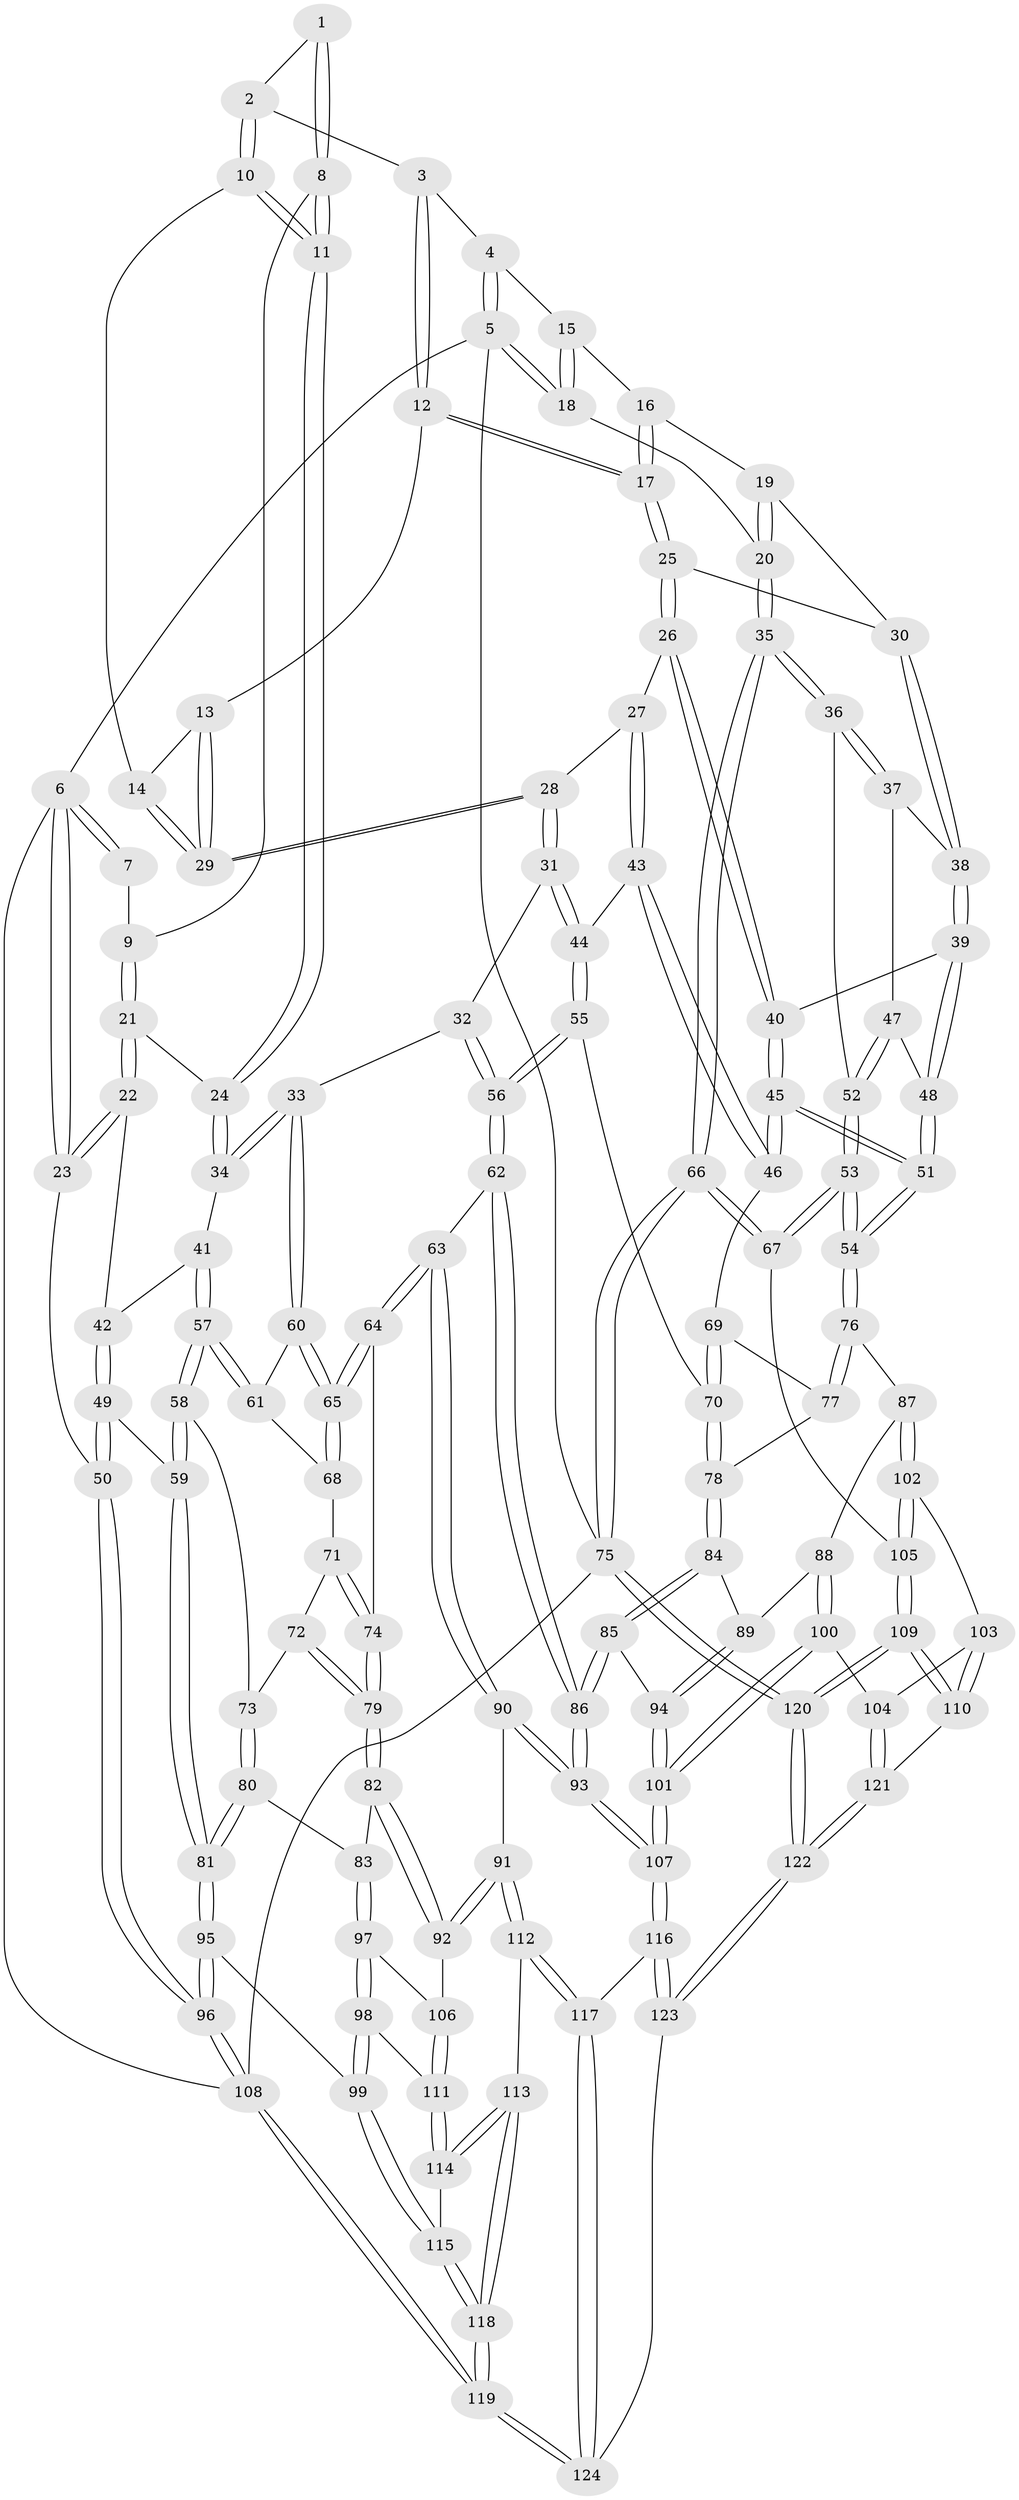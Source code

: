 // coarse degree distribution, {4: 0.3372093023255814, 3: 0.05813953488372093, 7: 0.046511627906976744, 5: 0.38372093023255816, 6: 0.1511627906976744, 2: 0.011627906976744186, 8: 0.011627906976744186}
// Generated by graph-tools (version 1.1) at 2025/07/03/04/25 22:07:01]
// undirected, 124 vertices, 307 edges
graph export_dot {
graph [start="1"]
  node [color=gray90,style=filled];
  1 [pos="+0.22680668781099497+0"];
  2 [pos="+0.4223881915811012+0"];
  3 [pos="+0.6958704797492034+0"];
  4 [pos="+0.7827921863053441+0"];
  5 [pos="+1+0"];
  6 [pos="+0+0"];
  7 [pos="+0.0074412709297590075+0"];
  8 [pos="+0.23821112748961656+0.040157402627372586"];
  9 [pos="+0.1603893549752509+0.1269430560757667"];
  10 [pos="+0.3962978416796194+0.14540426842268667"];
  11 [pos="+0.3808230743144627+0.15547644196802152"];
  12 [pos="+0.6369831698777334+0.10169456562868352"];
  13 [pos="+0.6214929498317373+0.10845160052854613"];
  14 [pos="+0.41778664910854285+0.15230789668204844"];
  15 [pos="+0.8424977832004039+0.08192069950458629"];
  16 [pos="+0.8441135728875415+0.11901805401929912"];
  17 [pos="+0.6925934045308239+0.18594920607575022"];
  18 [pos="+1+0.10138425590342545"];
  19 [pos="+0.8911064976861015+0.1878610127410002"];
  20 [pos="+1+0.2520462623735515"];
  21 [pos="+0.15328538231933853+0.1925046254504453"];
  22 [pos="+0+0.23369567061601065"];
  23 [pos="+0+0.22887169445951533"];
  24 [pos="+0.28579627492293697+0.2496197744522034"];
  25 [pos="+0.701955900280362+0.2734083985353369"];
  26 [pos="+0.6803689287409681+0.3218031910164828"];
  27 [pos="+0.6706566642566127+0.32863292143084705"];
  28 [pos="+0.5663253227717269+0.33283011388465494"];
  29 [pos="+0.5379894759614633+0.28150559363193434"];
  30 [pos="+0.8395853068354591+0.2460404194265352"];
  31 [pos="+0.49581990507623486+0.40224433025348777"];
  32 [pos="+0.4929452895863767+0.4037397405277523"];
  33 [pos="+0.4157770823041242+0.41377447222395025"];
  34 [pos="+0.2942953571099351+0.3177953244376612"];
  35 [pos="+1+0.25273828940542997"];
  36 [pos="+1+0.3374229320055738"];
  37 [pos="+0.9334814805571796+0.373618039665931"];
  38 [pos="+0.8858193348254607+0.3758783151435708"];
  39 [pos="+0.845979605000933+0.39914301469844804"];
  40 [pos="+0.8367661476761933+0.4024776960657413"];
  41 [pos="+0.2099438526794093+0.41773499623523125"];
  42 [pos="+0.14863620684394832+0.40123018322757337"];
  43 [pos="+0.6806069175346164+0.47142600206779683"];
  44 [pos="+0.6272089635459572+0.5150365739676537"];
  45 [pos="+0.7926646350294317+0.5297139403088521"];
  46 [pos="+0.779421607379053+0.5302940836427398"];
  47 [pos="+0.924235845941627+0.488627548600975"];
  48 [pos="+0.8981581342696433+0.48172856555899407"];
  49 [pos="+0+0.5341738661244416"];
  50 [pos="+0+0.5248149718509795"];
  51 [pos="+0.8260682406341191+0.5578351659281814"];
  52 [pos="+0.9472431667810466+0.5225613351861698"];
  53 [pos="+0.9377833064981029+0.6711397045224592"];
  54 [pos="+0.9203454913169591+0.6624251212850466"];
  55 [pos="+0.5966485388113757+0.5954634031799985"];
  56 [pos="+0.5421079554352638+0.6043087722215709"];
  57 [pos="+0.20167060664228217+0.5009836978655677"];
  58 [pos="+0.1887167505146595+0.5195397986384661"];
  59 [pos="+0+0.5410968255932249"];
  60 [pos="+0.396526218295971+0.4858888979977196"];
  61 [pos="+0.27492720448706914+0.5211930509480617"];
  62 [pos="+0.51439044807921+0.6218603311336387"];
  63 [pos="+0.4781034984783475+0.6276837548020302"];
  64 [pos="+0.42664343737837784+0.6085986373527976"];
  65 [pos="+0.40237444256045624+0.5274635533187928"];
  66 [pos="+1+0.7279513984948827"];
  67 [pos="+0.9880041645815179+0.7184816915407609"];
  68 [pos="+0.3047847786413252+0.5635162727598165"];
  69 [pos="+0.7658618758458146+0.5442079757559947"];
  70 [pos="+0.6074824265567353+0.6026602177688686"];
  71 [pos="+0.3069573276017106+0.573840262251208"];
  72 [pos="+0.22338300197325645+0.6122296479446224"];
  73 [pos="+0.19889296540860493+0.6027811618621478"];
  74 [pos="+0.35099178670556486+0.6484365055489184"];
  75 [pos="+1+1"];
  76 [pos="+0.7705917703133365+0.682471982260095"];
  77 [pos="+0.721587798999267+0.6249956072243764"];
  78 [pos="+0.6412911256090841+0.6383459402950532"];
  79 [pos="+0.3295111704489151+0.6714644941206194"];
  80 [pos="+0.1620968145750906+0.6612277310461673"];
  81 [pos="+0.11149360353691112+0.6772715217837482"];
  82 [pos="+0.3265589785937141+0.686232361030109"];
  83 [pos="+0.19815528636870083+0.7049463930667612"];
  84 [pos="+0.6457555959104172+0.6556218976735653"];
  85 [pos="+0.587896348374035+0.7263774279043116"];
  86 [pos="+0.5594757463032851+0.7306493048421655"];
  87 [pos="+0.7293219336587958+0.7161377284126077"];
  88 [pos="+0.6958707058371966+0.7151838991810625"];
  89 [pos="+0.6691354104626672+0.6974818979829657"];
  90 [pos="+0.44872424672851813+0.790290570383915"];
  91 [pos="+0.40488995277610973+0.7945179265679158"];
  92 [pos="+0.32997171718694496+0.7333320630048678"];
  93 [pos="+0.526782750453012+0.8356355360008487"];
  94 [pos="+0.6270532354931567+0.7455502737098517"];
  95 [pos="+0.07594903601232399+0.807235200911129"];
  96 [pos="+0+0.923735242022477"];
  97 [pos="+0.20388390197564993+0.7300766273516154"];
  98 [pos="+0.16462156259415428+0.7992148371206197"];
  99 [pos="+0.1223964406110163+0.8237033975777893"];
  100 [pos="+0.6570614845142074+0.8514281366502618"];
  101 [pos="+0.6330289580221131+0.8518615622983756"];
  102 [pos="+0.7515305727957103+0.7742626752438169"];
  103 [pos="+0.7428488505323879+0.7896759219021094"];
  104 [pos="+0.666552473361843+0.8540815748611598"];
  105 [pos="+0.9404044728408272+0.7701230121984721"];
  106 [pos="+0.27805936259277436+0.7743163967909048"];
  107 [pos="+0.5551415472331903+0.8757006145252608"];
  108 [pos="+0+1"];
  109 [pos="+0.8724370322082027+0.8806329717382957"];
  110 [pos="+0.8396502952148477+0.8840724150054576"];
  111 [pos="+0.2654493103317306+0.8043314577455802"];
  112 [pos="+0.33628596372027575+0.9127878367559403"];
  113 [pos="+0.3155600150410812+0.9050130495585554"];
  114 [pos="+0.26685766535549743+0.8149334630811209"];
  115 [pos="+0.17006868648976417+0.8902284680796753"];
  116 [pos="+0.5546021894936208+0.8773941625013302"];
  117 [pos="+0.34787475733172385+0.9319467365577625"];
  118 [pos="+0.18575116454230922+0.9334498227233101"];
  119 [pos="+0+1"];
  120 [pos="+0.9963335245986031+1"];
  121 [pos="+0.7364417164674233+0.909575801683893"];
  122 [pos="+0.6817168593273136+1"];
  123 [pos="+0.5388281471102305+1"];
  124 [pos="+0.4051020445906139+1"];
  1 -- 2;
  1 -- 8;
  1 -- 8;
  2 -- 3;
  2 -- 10;
  2 -- 10;
  3 -- 4;
  3 -- 12;
  3 -- 12;
  4 -- 5;
  4 -- 5;
  4 -- 15;
  5 -- 6;
  5 -- 18;
  5 -- 18;
  5 -- 75;
  6 -- 7;
  6 -- 7;
  6 -- 23;
  6 -- 23;
  6 -- 108;
  7 -- 9;
  8 -- 9;
  8 -- 11;
  8 -- 11;
  9 -- 21;
  9 -- 21;
  10 -- 11;
  10 -- 11;
  10 -- 14;
  11 -- 24;
  11 -- 24;
  12 -- 13;
  12 -- 17;
  12 -- 17;
  13 -- 14;
  13 -- 29;
  13 -- 29;
  14 -- 29;
  14 -- 29;
  15 -- 16;
  15 -- 18;
  15 -- 18;
  16 -- 17;
  16 -- 17;
  16 -- 19;
  17 -- 25;
  17 -- 25;
  18 -- 20;
  19 -- 20;
  19 -- 20;
  19 -- 30;
  20 -- 35;
  20 -- 35;
  21 -- 22;
  21 -- 22;
  21 -- 24;
  22 -- 23;
  22 -- 23;
  22 -- 42;
  23 -- 50;
  24 -- 34;
  24 -- 34;
  25 -- 26;
  25 -- 26;
  25 -- 30;
  26 -- 27;
  26 -- 40;
  26 -- 40;
  27 -- 28;
  27 -- 43;
  27 -- 43;
  28 -- 29;
  28 -- 29;
  28 -- 31;
  28 -- 31;
  30 -- 38;
  30 -- 38;
  31 -- 32;
  31 -- 44;
  31 -- 44;
  32 -- 33;
  32 -- 56;
  32 -- 56;
  33 -- 34;
  33 -- 34;
  33 -- 60;
  33 -- 60;
  34 -- 41;
  35 -- 36;
  35 -- 36;
  35 -- 66;
  35 -- 66;
  36 -- 37;
  36 -- 37;
  36 -- 52;
  37 -- 38;
  37 -- 47;
  38 -- 39;
  38 -- 39;
  39 -- 40;
  39 -- 48;
  39 -- 48;
  40 -- 45;
  40 -- 45;
  41 -- 42;
  41 -- 57;
  41 -- 57;
  42 -- 49;
  42 -- 49;
  43 -- 44;
  43 -- 46;
  43 -- 46;
  44 -- 55;
  44 -- 55;
  45 -- 46;
  45 -- 46;
  45 -- 51;
  45 -- 51;
  46 -- 69;
  47 -- 48;
  47 -- 52;
  47 -- 52;
  48 -- 51;
  48 -- 51;
  49 -- 50;
  49 -- 50;
  49 -- 59;
  50 -- 96;
  50 -- 96;
  51 -- 54;
  51 -- 54;
  52 -- 53;
  52 -- 53;
  53 -- 54;
  53 -- 54;
  53 -- 67;
  53 -- 67;
  54 -- 76;
  54 -- 76;
  55 -- 56;
  55 -- 56;
  55 -- 70;
  56 -- 62;
  56 -- 62;
  57 -- 58;
  57 -- 58;
  57 -- 61;
  57 -- 61;
  58 -- 59;
  58 -- 59;
  58 -- 73;
  59 -- 81;
  59 -- 81;
  60 -- 61;
  60 -- 65;
  60 -- 65;
  61 -- 68;
  62 -- 63;
  62 -- 86;
  62 -- 86;
  63 -- 64;
  63 -- 64;
  63 -- 90;
  63 -- 90;
  64 -- 65;
  64 -- 65;
  64 -- 74;
  65 -- 68;
  65 -- 68;
  66 -- 67;
  66 -- 67;
  66 -- 75;
  66 -- 75;
  67 -- 105;
  68 -- 71;
  69 -- 70;
  69 -- 70;
  69 -- 77;
  70 -- 78;
  70 -- 78;
  71 -- 72;
  71 -- 74;
  71 -- 74;
  72 -- 73;
  72 -- 79;
  72 -- 79;
  73 -- 80;
  73 -- 80;
  74 -- 79;
  74 -- 79;
  75 -- 120;
  75 -- 120;
  75 -- 108;
  76 -- 77;
  76 -- 77;
  76 -- 87;
  77 -- 78;
  78 -- 84;
  78 -- 84;
  79 -- 82;
  79 -- 82;
  80 -- 81;
  80 -- 81;
  80 -- 83;
  81 -- 95;
  81 -- 95;
  82 -- 83;
  82 -- 92;
  82 -- 92;
  83 -- 97;
  83 -- 97;
  84 -- 85;
  84 -- 85;
  84 -- 89;
  85 -- 86;
  85 -- 86;
  85 -- 94;
  86 -- 93;
  86 -- 93;
  87 -- 88;
  87 -- 102;
  87 -- 102;
  88 -- 89;
  88 -- 100;
  88 -- 100;
  89 -- 94;
  89 -- 94;
  90 -- 91;
  90 -- 93;
  90 -- 93;
  91 -- 92;
  91 -- 92;
  91 -- 112;
  91 -- 112;
  92 -- 106;
  93 -- 107;
  93 -- 107;
  94 -- 101;
  94 -- 101;
  95 -- 96;
  95 -- 96;
  95 -- 99;
  96 -- 108;
  96 -- 108;
  97 -- 98;
  97 -- 98;
  97 -- 106;
  98 -- 99;
  98 -- 99;
  98 -- 111;
  99 -- 115;
  99 -- 115;
  100 -- 101;
  100 -- 101;
  100 -- 104;
  101 -- 107;
  101 -- 107;
  102 -- 103;
  102 -- 105;
  102 -- 105;
  103 -- 104;
  103 -- 110;
  103 -- 110;
  104 -- 121;
  104 -- 121;
  105 -- 109;
  105 -- 109;
  106 -- 111;
  106 -- 111;
  107 -- 116;
  107 -- 116;
  108 -- 119;
  108 -- 119;
  109 -- 110;
  109 -- 110;
  109 -- 120;
  109 -- 120;
  110 -- 121;
  111 -- 114;
  111 -- 114;
  112 -- 113;
  112 -- 117;
  112 -- 117;
  113 -- 114;
  113 -- 114;
  113 -- 118;
  113 -- 118;
  114 -- 115;
  115 -- 118;
  115 -- 118;
  116 -- 117;
  116 -- 123;
  116 -- 123;
  117 -- 124;
  117 -- 124;
  118 -- 119;
  118 -- 119;
  119 -- 124;
  119 -- 124;
  120 -- 122;
  120 -- 122;
  121 -- 122;
  121 -- 122;
  122 -- 123;
  122 -- 123;
  123 -- 124;
}
